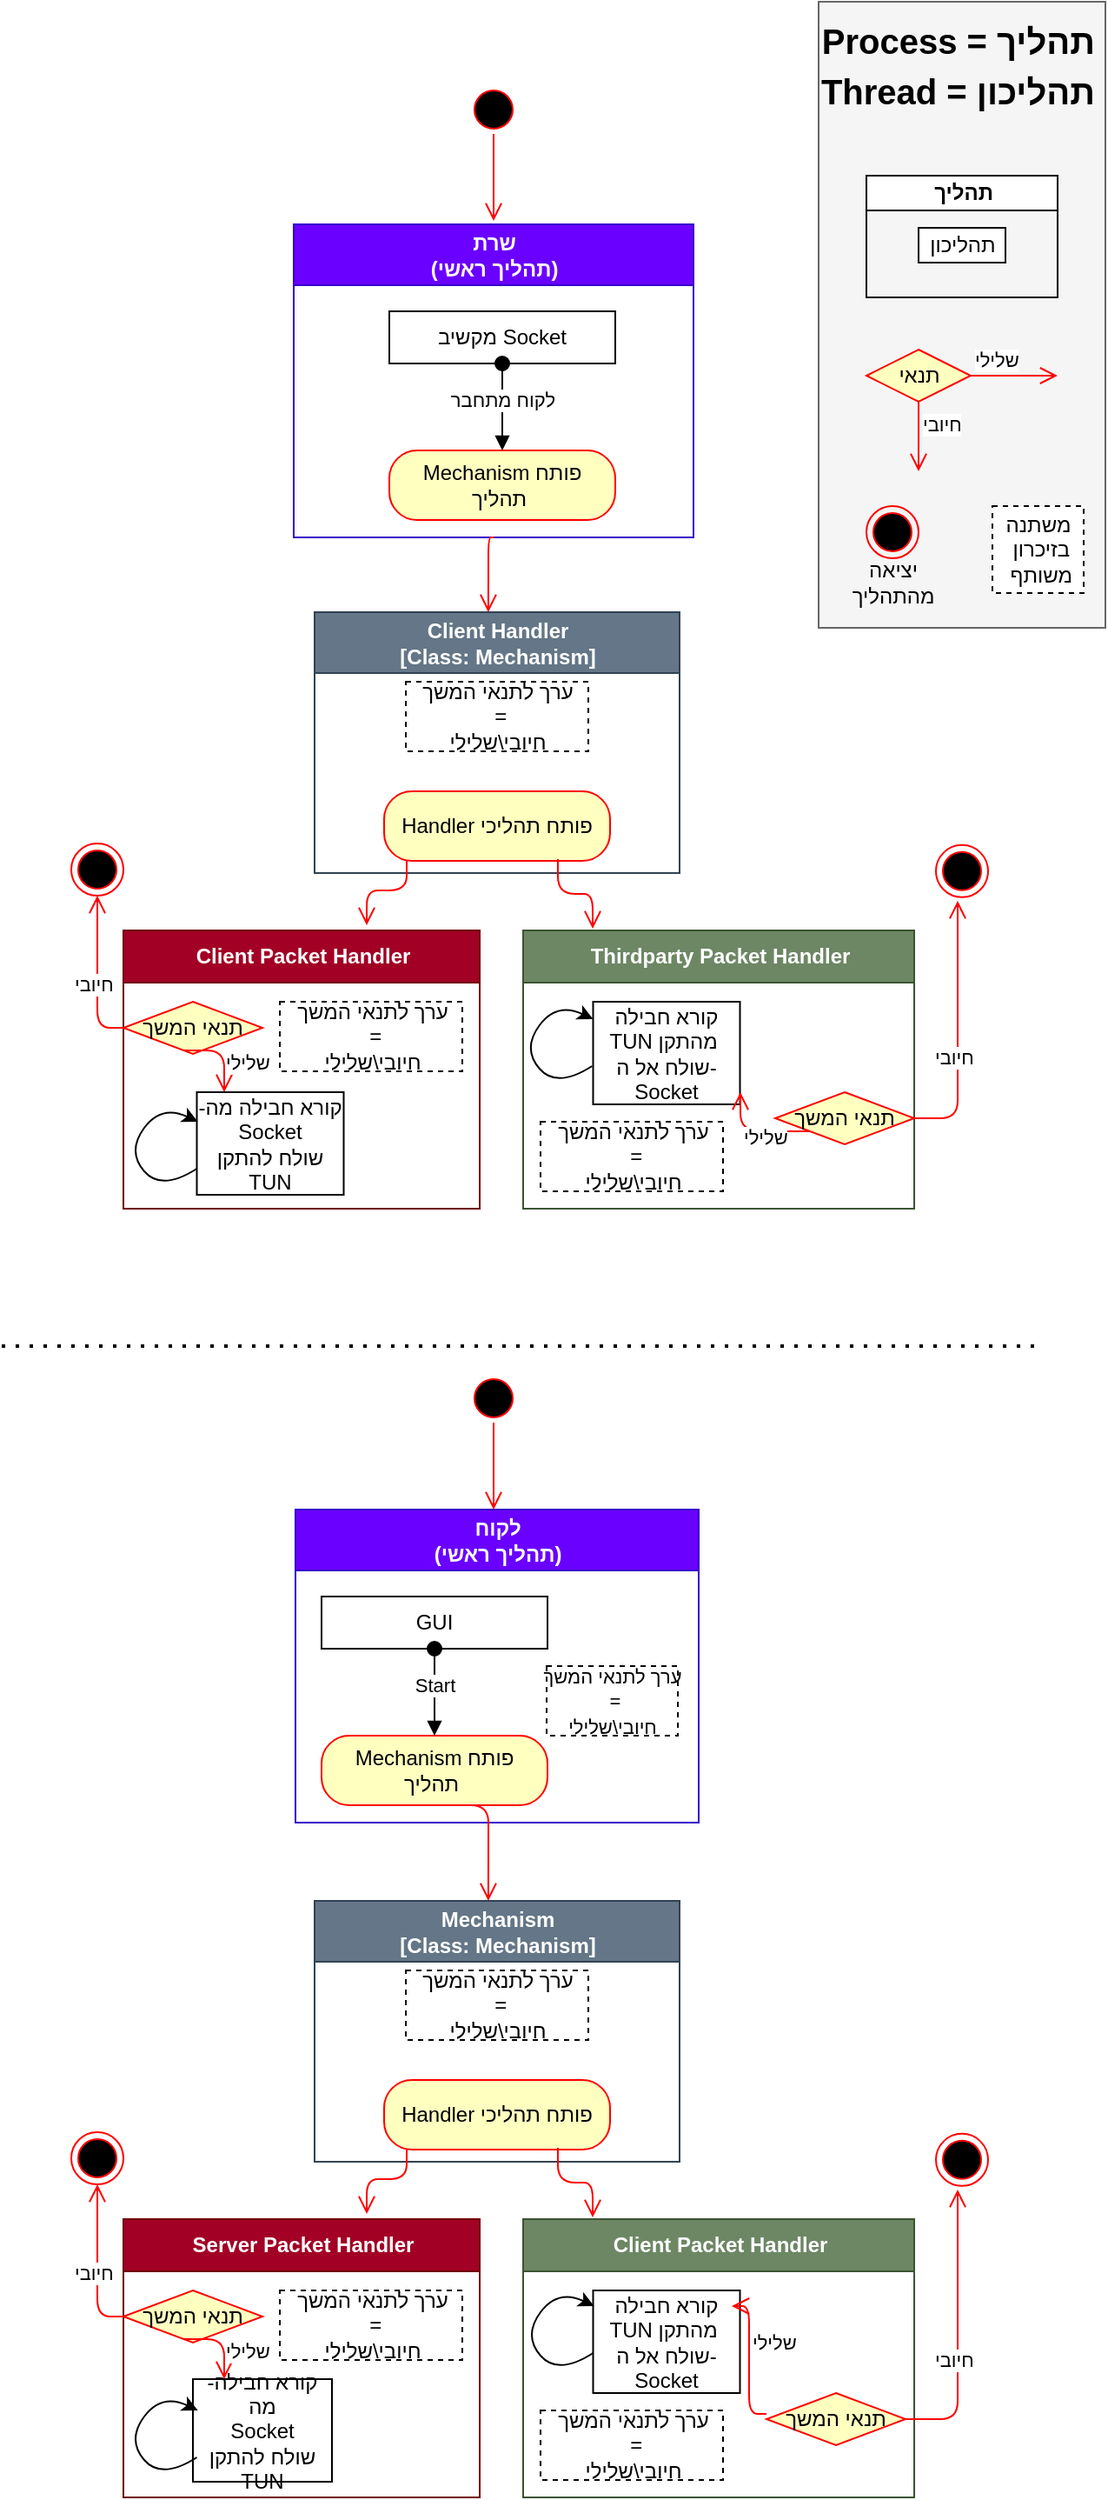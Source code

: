 <mxfile version="14.6.13" type="device"><diagram name="Page-1" id="e7e014a7-5840-1c2e-5031-d8a46d1fe8dd"><mxGraphModel dx="1091" dy="853" grid="1" gridSize="10" guides="1" tooltips="1" connect="1" arrows="1" fold="1" page="1" pageScale="1" pageWidth="1169" pageHeight="826" background="#ffffff" math="0" shadow="0"><root><mxCell id="0"/><mxCell id="1" parent="0"/><mxCell id="w6zdhf6PRss2zry4zeT3-67" value="Client Handler&lt;br&gt;[Class: Mechanism]" style="swimlane;html=1;startSize=35;horizontal=1;containerType=tree;newEdgeStyle={&quot;edgeStyle&quot;:&quot;elbowEdgeStyle&quot;,&quot;startArrow&quot;:&quot;none&quot;,&quot;endArrow&quot;:&quot;none&quot;};fillColor=#647687;strokeColor=#314354;fontColor=#ffffff;" parent="1" vertex="1"><mxGeometry x="560" y="404" width="210" height="150" as="geometry"/></mxCell><mxCell id="w6zdhf6PRss2zry4zeT3-154" value="ערך לתנאי המשך&lt;br&gt;&amp;nbsp;= &lt;br&gt;חיובי\שלילי" style="fontStyle=0;dashed=1;align=center;html=1;" parent="w6zdhf6PRss2zry4zeT3-67" vertex="1"><mxGeometry x="52.5" y="40" width="105" height="40" as="geometry"/></mxCell><mxCell id="w6zdhf6PRss2zry4zeT3-161" value="Handler פותח תהליכי" style="rounded=1;whiteSpace=wrap;html=1;arcSize=40;fontColor=#000000;fillColor=#ffffc0;strokeColor=#ff0000;align=center;" parent="w6zdhf6PRss2zry4zeT3-67" vertex="1"><mxGeometry x="40" y="103" width="130" height="40" as="geometry"/></mxCell><mxCell id="w6zdhf6PRss2zry4zeT3-101" value="שרת&lt;br&gt;(תהליך ראשי)" style="swimlane;html=1;startSize=35;horizontal=1;containerType=tree;newEdgeStyle={&quot;edgeStyle&quot;:&quot;elbowEdgeStyle&quot;,&quot;startArrow&quot;:&quot;none&quot;,&quot;endArrow&quot;:&quot;none&quot;};fillColor=#6a00ff;strokeColor=#3700CC;fontColor=#ffffff;" parent="1" vertex="1"><mxGeometry x="548" y="181" width="230" height="180" as="geometry"/></mxCell><mxCell id="w6zdhf6PRss2zry4zeT3-59" value="מקשיב&amp;nbsp;Socket&lt;br&gt;" style="whiteSpace=wrap;html=1;" parent="w6zdhf6PRss2zry4zeT3-101" vertex="1"><mxGeometry x="55" y="50" width="130" height="30" as="geometry"/></mxCell><mxCell id="w6zdhf6PRss2zry4zeT3-128" value="Mechanism פותח תהליך&amp;nbsp;" style="rounded=1;whiteSpace=wrap;html=1;arcSize=40;fontColor=#000000;fillColor=#ffffc0;strokeColor=#ff0000;align=center;" parent="w6zdhf6PRss2zry4zeT3-101" vertex="1"><mxGeometry x="55.0" y="130" width="130" height="40" as="geometry"/></mxCell><mxCell id="w6zdhf6PRss2zry4zeT3-173" value="לקוח מתחבר" style="html=1;verticalAlign=bottom;startArrow=oval;startFill=1;endArrow=block;startSize=8;exitX=0.5;exitY=1;exitDx=0;exitDy=0;" parent="w6zdhf6PRss2zry4zeT3-101" source="w6zdhf6PRss2zry4zeT3-59" target="w6zdhf6PRss2zry4zeT3-128" edge="1"><mxGeometry x="0.2" width="60" relative="1" as="geometry"><mxPoint x="300" y="200" as="sourcePoint"/><mxPoint x="112" y="130" as="targetPoint"/><mxPoint as="offset"/></mxGeometry></mxCell><mxCell id="w6zdhf6PRss2zry4zeT3-108" value="Client Packet Handler" style="swimlane;html=1;startSize=30;horizontal=1;containerType=tree;newEdgeStyle={&quot;edgeStyle&quot;:&quot;elbowEdgeStyle&quot;,&quot;startArrow&quot;:&quot;none&quot;,&quot;endArrow&quot;:&quot;none&quot;};fillColor=#a20025;strokeColor=#6F0000;fontColor=#ffffff;" parent="1" vertex="1"><mxGeometry x="450" y="587" width="205" height="160" as="geometry"/></mxCell><mxCell id="w6zdhf6PRss2zry4zeT3-123" value="-קורא חבילה מה&lt;br&gt;Socket&lt;br&gt;שולח להתקן TUN" style="rounded=0;whiteSpace=wrap;html=1;align=center;" parent="w6zdhf6PRss2zry4zeT3-108" vertex="1"><mxGeometry x="42.25" y="93" width="84.5" height="59" as="geometry"/></mxCell><mxCell id="w6zdhf6PRss2zry4zeT3-124" value="" style="curved=1;endArrow=classic;html=1;exitX=0;exitY=1;exitDx=0;exitDy=0;" parent="w6zdhf6PRss2zry4zeT3-108" edge="1"><mxGeometry width="50" height="50" relative="1" as="geometry"><mxPoint x="42.25" y="137" as="sourcePoint"/><mxPoint x="42.833" y="110" as="targetPoint"/><Array as="points"><mxPoint x="22" y="150"/><mxPoint x="2" y="127"/><mxPoint x="22" y="100"/></Array></mxGeometry></mxCell><mxCell id="w6zdhf6PRss2zry4zeT3-127" value="ערך לתנאי המשך&lt;br&gt;&amp;nbsp;= &lt;br&gt;חיובי\שלילי" style="fontStyle=0;dashed=1;align=center;html=1;" parent="w6zdhf6PRss2zry4zeT3-108" vertex="1"><mxGeometry x="90" y="41" width="105" height="40" as="geometry"/></mxCell><mxCell id="w6zdhf6PRss2zry4zeT3-134" value="תנאי המשך" style="rhombus;whiteSpace=wrap;html=1;fillColor=#ffffc0;strokeColor=#ff0000;align=center;" parent="w6zdhf6PRss2zry4zeT3-108" vertex="1"><mxGeometry y="41" width="80" height="30" as="geometry"/></mxCell><mxCell id="w6zdhf6PRss2zry4zeT3-135" value="חיובי" style="edgeStyle=orthogonalEdgeStyle;html=1;align=left;verticalAlign=bottom;endArrow=open;endSize=8;strokeColor=#ff0000;" parent="w6zdhf6PRss2zry4zeT3-108" edge="1"><mxGeometry x="-0.319" y="15" relative="1" as="geometry"><mxPoint x="-15" y="-20" as="targetPoint"/><mxPoint y="56" as="sourcePoint"/><Array as="points"><mxPoint x="-15" y="56"/></Array><mxPoint as="offset"/></mxGeometry></mxCell><mxCell id="w6zdhf6PRss2zry4zeT3-136" value="שלילי" style="edgeStyle=orthogonalEdgeStyle;html=1;align=left;verticalAlign=top;endArrow=open;endSize=8;strokeColor=#ff0000;" parent="w6zdhf6PRss2zry4zeT3-108" edge="1"><mxGeometry x="-0.064" y="6" relative="1" as="geometry"><mxPoint x="58" y="93" as="targetPoint"/><mxPoint x="35" y="69" as="sourcePoint"/><Array as="points"><mxPoint x="58" y="69"/></Array><mxPoint as="offset"/></mxGeometry></mxCell><mxCell id="w6zdhf6PRss2zry4zeT3-114" value="Thirdparty Packet Handler" style="swimlane;html=1;startSize=30;horizontal=1;containerType=tree;newEdgeStyle={&quot;edgeStyle&quot;:&quot;elbowEdgeStyle&quot;,&quot;startArrow&quot;:&quot;none&quot;,&quot;endArrow&quot;:&quot;none&quot;};fillColor=#6d8764;strokeColor=#3A5431;fontColor=#ffffff;" parent="1" vertex="1"><mxGeometry x="680" y="587" width="225" height="160" as="geometry"/></mxCell><mxCell id="w6zdhf6PRss2zry4zeT3-125" value="קורא חבילה &lt;br&gt;TUN מהתקן&amp;nbsp;&lt;br&gt;שולח אל ה-Socket" style="rounded=0;whiteSpace=wrap;html=1;align=center;" parent="w6zdhf6PRss2zry4zeT3-114" vertex="1"><mxGeometry x="40.25" y="41" width="84.5" height="59" as="geometry"/></mxCell><mxCell id="w6zdhf6PRss2zry4zeT3-126" value="" style="curved=1;endArrow=classic;html=1;exitX=0;exitY=1;exitDx=0;exitDy=0;" parent="w6zdhf6PRss2zry4zeT3-114" edge="1"><mxGeometry width="50" height="50" relative="1" as="geometry"><mxPoint x="39.67" y="78" as="sourcePoint"/><mxPoint x="40.253" y="51" as="targetPoint"/><Array as="points"><mxPoint x="19.42" y="91"/><mxPoint x="-0.58" y="68"/><mxPoint x="19.42" y="41"/></Array></mxGeometry></mxCell><mxCell id="w6zdhf6PRss2zry4zeT3-143" value="ערך לתנאי המשך&lt;br&gt;&amp;nbsp;= &lt;br&gt;חיובי\שלילי" style="fontStyle=0;dashed=1;align=center;html=1;" parent="w6zdhf6PRss2zry4zeT3-114" vertex="1"><mxGeometry x="10" y="110" width="105" height="40" as="geometry"/></mxCell><mxCell id="w6zdhf6PRss2zry4zeT3-144" value="תנאי המשך" style="rhombus;whiteSpace=wrap;html=1;fillColor=#ffffc0;strokeColor=#ff0000;align=center;" parent="w6zdhf6PRss2zry4zeT3-114" vertex="1"><mxGeometry x="145" y="93" width="80" height="30" as="geometry"/></mxCell><mxCell id="w6zdhf6PRss2zry4zeT3-152" value="שלילי" style="edgeStyle=orthogonalEdgeStyle;html=1;align=left;verticalAlign=bottom;endArrow=open;endSize=8;strokeColor=#ff0000;exitX=0;exitY=1;exitDx=0;exitDy=0;" parent="w6zdhf6PRss2zry4zeT3-114" source="w6zdhf6PRss2zry4zeT3-144" edge="1"><mxGeometry x="0.446" y="18" relative="1" as="geometry"><mxPoint x="125" y="93" as="targetPoint"/><mxPoint x="140" y="115" as="sourcePoint"/><Array as="points"><mxPoint x="160" y="115"/><mxPoint x="125" y="115"/></Array><mxPoint x="18" y="18" as="offset"/></mxGeometry></mxCell><mxCell id="w6zdhf6PRss2zry4zeT3-129" value="" style="edgeStyle=orthogonalEdgeStyle;html=1;verticalAlign=bottom;endArrow=open;endSize=8;strokeColor=#ff0000;entryX=0.476;entryY=0;entryDx=0;entryDy=0;entryPerimeter=0;exitX=0.5;exitY=1;exitDx=0;exitDy=0;" parent="1" source="w6zdhf6PRss2zry4zeT3-101" target="w6zdhf6PRss2zry4zeT3-67" edge="1"><mxGeometry relative="1" as="geometry"><mxPoint x="641" y="394" as="targetPoint"/><mxPoint x="660" y="374" as="sourcePoint"/><Array as="points"><mxPoint x="660" y="361"/></Array></mxGeometry></mxCell><mxCell id="w6zdhf6PRss2zry4zeT3-132" value="" style="ellipse;html=1;shape=startState;fillColor=#000000;strokeColor=#ff0000;align=center;" parent="1" vertex="1"><mxGeometry x="648" y="100" width="30" height="30" as="geometry"/></mxCell><mxCell id="w6zdhf6PRss2zry4zeT3-133" value="" style="edgeStyle=orthogonalEdgeStyle;html=1;verticalAlign=bottom;endArrow=open;endSize=8;strokeColor=#ff0000;" parent="1" edge="1"><mxGeometry relative="1" as="geometry"><mxPoint x="663" y="179" as="targetPoint"/><mxPoint x="663" y="129" as="sourcePoint"/><Array as="points"><mxPoint x="663" y="179"/></Array></mxGeometry></mxCell><mxCell id="w6zdhf6PRss2zry4zeT3-137" value="" style="ellipse;html=1;shape=endState;fillColor=#000000;strokeColor=#ff0000;align=center;" parent="1" vertex="1"><mxGeometry x="420" y="537" width="30" height="30" as="geometry"/></mxCell><mxCell id="w6zdhf6PRss2zry4zeT3-145" value="חיובי" style="edgeStyle=orthogonalEdgeStyle;html=1;align=left;verticalAlign=bottom;endArrow=open;endSize=8;strokeColor=#ff0000;exitX=1;exitY=0.5;exitDx=0;exitDy=0;" parent="1" source="w6zdhf6PRss2zry4zeT3-144" edge="1"><mxGeometry x="-0.319" y="15" relative="1" as="geometry"><mxPoint x="930" y="570" as="targetPoint"/><mxPoint x="910" y="646" as="sourcePoint"/><Array as="points"><mxPoint x="930" y="695"/></Array><mxPoint as="offset"/></mxGeometry></mxCell><mxCell id="w6zdhf6PRss2zry4zeT3-146" value="" style="ellipse;html=1;shape=endState;fillColor=#000000;strokeColor=#ff0000;align=center;" parent="1" vertex="1"><mxGeometry x="917.5" y="537.93" width="30" height="30" as="geometry"/></mxCell><mxCell id="w6zdhf6PRss2zry4zeT3-163" value="" style="edgeStyle=orthogonalEdgeStyle;html=1;verticalAlign=bottom;endArrow=open;endSize=8;strokeColor=#ff0000;" parent="1" source="w6zdhf6PRss2zry4zeT3-161" edge="1"><mxGeometry relative="1" as="geometry"><mxPoint x="590" y="584" as="targetPoint"/><mxPoint x="330" y="469" as="sourcePoint"/><Array as="points"><mxPoint x="613" y="564"/><mxPoint x="590" y="564"/></Array></mxGeometry></mxCell><mxCell id="w6zdhf6PRss2zry4zeT3-165" value="" style="edgeStyle=orthogonalEdgeStyle;html=1;verticalAlign=bottom;endArrow=open;endSize=8;strokeColor=#ff0000;exitX=0.769;exitY=0.925;exitDx=0;exitDy=0;exitPerimeter=0;" parent="1" edge="1"><mxGeometry relative="1" as="geometry"><mxPoint x="720" y="586" as="targetPoint"/><mxPoint x="699.97" y="546" as="sourcePoint"/><Array as="points"><mxPoint x="700" y="566"/><mxPoint x="720" y="566"/></Array></mxGeometry></mxCell><mxCell id="w6zdhf6PRss2zry4zeT3-174" value="" style="rounded=0;whiteSpace=wrap;html=1;align=center;fillColor=#f5f5f5;strokeColor=#666666;fontColor=#333333;" parent="1" vertex="1"><mxGeometry x="850" y="53" width="165" height="360" as="geometry"/></mxCell><mxCell id="w6zdhf6PRss2zry4zeT3-175" value="&lt;font style=&quot;font-size: 20px&quot;&gt;Process = תהליך&lt;br&gt;Thread = תהליכון&lt;/font&gt;" style="text;strokeColor=none;fillColor=none;html=1;fontSize=24;fontStyle=1;verticalAlign=middle;align=right;" parent="1" vertex="1"><mxGeometry x="850" y="53" width="160" height="71" as="geometry"/></mxCell><mxCell id="w6zdhf6PRss2zry4zeT3-176" value="תהליך" style="swimlane;html=1;startSize=20;horizontal=1;containerType=tree;newEdgeStyle={&quot;edgeStyle&quot;:&quot;elbowEdgeStyle&quot;,&quot;startArrow&quot;:&quot;none&quot;,&quot;endArrow&quot;:&quot;none&quot;};" parent="1" vertex="1"><mxGeometry x="877.5" y="153" width="110" height="70" as="geometry"/></mxCell><mxCell id="w6zdhf6PRss2zry4zeT3-177" value="תהליכון" style="rounded=0;whiteSpace=wrap;html=1;align=center;" parent="w6zdhf6PRss2zry4zeT3-176" vertex="1"><mxGeometry x="30" y="30" width="50" height="20" as="geometry"/></mxCell><mxCell id="w6zdhf6PRss2zry4zeT3-178" value="תנאי" style="rhombus;whiteSpace=wrap;html=1;fillColor=#ffffc0;strokeColor=#ff0000;align=center;" parent="1" vertex="1"><mxGeometry x="877.5" y="253" width="60" height="30" as="geometry"/></mxCell><mxCell id="w6zdhf6PRss2zry4zeT3-179" value="שלילי" style="edgeStyle=orthogonalEdgeStyle;html=1;align=left;verticalAlign=bottom;endArrow=open;endSize=8;strokeColor=#ff0000;" parent="1" source="w6zdhf6PRss2zry4zeT3-178" edge="1"><mxGeometry x="-1" relative="1" as="geometry"><mxPoint x="987.5" y="268" as="targetPoint"/><Array as="points"><mxPoint x="977.5" y="268"/><mxPoint x="977.5" y="268"/></Array></mxGeometry></mxCell><mxCell id="w6zdhf6PRss2zry4zeT3-180" value="חיובי" style="edgeStyle=orthogonalEdgeStyle;html=1;align=left;verticalAlign=top;endArrow=open;endSize=8;strokeColor=#ff0000;" parent="1" source="w6zdhf6PRss2zry4zeT3-178" edge="1"><mxGeometry x="-1" relative="1" as="geometry"><mxPoint x="907.5" y="323" as="targetPoint"/><Array as="points"><mxPoint x="907.5" y="293"/><mxPoint x="907.5" y="293"/></Array></mxGeometry></mxCell><mxCell id="w6zdhf6PRss2zry4zeT3-181" value="משתנה&lt;br&gt;&amp;nbsp;בזיכרון&lt;br&gt;&amp;nbsp;משותף" style="fontStyle=0;dashed=1;align=center;html=1;" parent="1" vertex="1"><mxGeometry x="950" y="343" width="52.5" height="50" as="geometry"/></mxCell><mxCell id="w6zdhf6PRss2zry4zeT3-182" value="" style="ellipse;html=1;shape=endState;fillColor=#000000;strokeColor=#ff0000;align=center;" parent="1" vertex="1"><mxGeometry x="877.5" y="343" width="30" height="30" as="geometry"/></mxCell><mxCell id="w6zdhf6PRss2zry4zeT3-183" value="יציאה מהתהליך" style="text;html=1;strokeColor=none;fillColor=none;align=center;verticalAlign=middle;whiteSpace=wrap;rounded=0;" parent="1" vertex="1"><mxGeometry x="872.5" y="377" width="40" height="20" as="geometry"/></mxCell><mxCell id="w6zdhf6PRss2zry4zeT3-184" value="Mechanism&lt;br&gt;[Class: Mechanism]" style="swimlane;html=1;startSize=35;horizontal=1;containerType=tree;newEdgeStyle={&quot;edgeStyle&quot;:&quot;elbowEdgeStyle&quot;,&quot;startArrow&quot;:&quot;none&quot;,&quot;endArrow&quot;:&quot;none&quot;};fillColor=#647687;strokeColor=#314354;fontColor=#ffffff;" parent="1" vertex="1"><mxGeometry x="560" y="1145" width="210" height="150" as="geometry"/></mxCell><mxCell id="w6zdhf6PRss2zry4zeT3-185" value="ערך לתנאי המשך&lt;br&gt;&amp;nbsp;= &lt;br&gt;חיובי\שלילי" style="fontStyle=0;dashed=1;align=center;html=1;" parent="w6zdhf6PRss2zry4zeT3-184" vertex="1"><mxGeometry x="52.5" y="40" width="105" height="40" as="geometry"/></mxCell><mxCell id="w6zdhf6PRss2zry4zeT3-186" value="Handler פותח תהליכי" style="rounded=1;whiteSpace=wrap;html=1;arcSize=40;fontColor=#000000;fillColor=#ffffc0;strokeColor=#ff0000;align=center;" parent="w6zdhf6PRss2zry4zeT3-184" vertex="1"><mxGeometry x="40" y="103" width="130" height="40" as="geometry"/></mxCell><mxCell id="w6zdhf6PRss2zry4zeT3-187" value="לקוח&lt;br&gt;(תהליך ראשי)" style="swimlane;html=1;startSize=35;horizontal=1;containerType=tree;newEdgeStyle={&quot;edgeStyle&quot;:&quot;elbowEdgeStyle&quot;,&quot;startArrow&quot;:&quot;none&quot;,&quot;endArrow&quot;:&quot;none&quot;};fillColor=#6a00ff;strokeColor=#3700CC;fontColor=#ffffff;" parent="1" vertex="1"><mxGeometry x="549" y="920" width="232" height="180" as="geometry"/></mxCell><mxCell id="w6zdhf6PRss2zry4zeT3-188" value="GUI" style="whiteSpace=wrap;html=1;" parent="w6zdhf6PRss2zry4zeT3-187" vertex="1"><mxGeometry x="15" y="50" width="130" height="30" as="geometry"/></mxCell><mxCell id="w6zdhf6PRss2zry4zeT3-189" value="Mechanism פותח תהליך&amp;nbsp;" style="rounded=1;whiteSpace=wrap;html=1;arcSize=40;fontColor=#000000;fillColor=#ffffc0;strokeColor=#ff0000;align=center;" parent="w6zdhf6PRss2zry4zeT3-187" vertex="1"><mxGeometry x="15.0" y="130" width="130" height="40" as="geometry"/></mxCell><mxCell id="w6zdhf6PRss2zry4zeT3-190" value="Start" style="html=1;verticalAlign=bottom;startArrow=oval;startFill=1;endArrow=block;startSize=8;exitX=0.5;exitY=1;exitDx=0;exitDy=0;" parent="w6zdhf6PRss2zry4zeT3-187" source="w6zdhf6PRss2zry4zeT3-188" target="w6zdhf6PRss2zry4zeT3-189" edge="1"><mxGeometry x="0.2" width="60" relative="1" as="geometry"><mxPoint x="300" y="200" as="sourcePoint"/><mxPoint x="112" y="130" as="targetPoint"/><mxPoint as="offset"/></mxGeometry></mxCell><mxCell id="w6zdhf6PRss2zry4zeT3-212" value="&lt;font style=&quot;font-size: 11px&quot;&gt;ערך לתנאי המשך&lt;br&gt;&amp;nbsp;= &lt;br&gt;חיובי\שלילי&lt;/font&gt;" style="fontStyle=0;dashed=1;align=center;html=1;" parent="w6zdhf6PRss2zry4zeT3-187" vertex="1"><mxGeometry x="144.5" y="90" width="75.5" height="40" as="geometry"/></mxCell><mxCell id="w6zdhf6PRss2zry4zeT3-191" value="Server Packet Handler" style="swimlane;html=1;startSize=30;horizontal=1;containerType=tree;newEdgeStyle={&quot;edgeStyle&quot;:&quot;elbowEdgeStyle&quot;,&quot;startArrow&quot;:&quot;none&quot;,&quot;endArrow&quot;:&quot;none&quot;};fillColor=#a20025;strokeColor=#6F0000;fontColor=#ffffff;" parent="1" vertex="1"><mxGeometry x="450" y="1328" width="205" height="160" as="geometry"/></mxCell><mxCell id="w6zdhf6PRss2zry4zeT3-192" value="-קורא חבילה מה&lt;br&gt;Socket&lt;br&gt;שולח להתקן TUN" style="rounded=0;whiteSpace=wrap;html=1;align=center;" parent="w6zdhf6PRss2zry4zeT3-191" vertex="1"><mxGeometry x="40" y="92" width="80" height="59" as="geometry"/></mxCell><mxCell id="w6zdhf6PRss2zry4zeT3-193" value="" style="curved=1;endArrow=classic;html=1;exitX=0;exitY=1;exitDx=0;exitDy=0;" parent="w6zdhf6PRss2zry4zeT3-191" edge="1"><mxGeometry width="50" height="50" relative="1" as="geometry"><mxPoint x="42.25" y="137" as="sourcePoint"/><mxPoint x="42.833" y="110" as="targetPoint"/><Array as="points"><mxPoint x="22" y="150"/><mxPoint x="2" y="127"/><mxPoint x="22" y="100"/></Array></mxGeometry></mxCell><mxCell id="w6zdhf6PRss2zry4zeT3-194" value="ערך לתנאי המשך&lt;br&gt;&amp;nbsp;= &lt;br&gt;חיובי\שלילי" style="fontStyle=0;dashed=1;align=center;html=1;" parent="w6zdhf6PRss2zry4zeT3-191" vertex="1"><mxGeometry x="90" y="41" width="105" height="40" as="geometry"/></mxCell><mxCell id="w6zdhf6PRss2zry4zeT3-195" value="תנאי המשך" style="rhombus;whiteSpace=wrap;html=1;fillColor=#ffffc0;strokeColor=#ff0000;align=center;" parent="w6zdhf6PRss2zry4zeT3-191" vertex="1"><mxGeometry y="41" width="80" height="30" as="geometry"/></mxCell><mxCell id="w6zdhf6PRss2zry4zeT3-196" value="חיובי" style="edgeStyle=orthogonalEdgeStyle;html=1;align=left;verticalAlign=bottom;endArrow=open;endSize=8;strokeColor=#ff0000;" parent="w6zdhf6PRss2zry4zeT3-191" edge="1"><mxGeometry x="-0.319" y="15" relative="1" as="geometry"><mxPoint x="-15" y="-20" as="targetPoint"/><mxPoint y="56" as="sourcePoint"/><Array as="points"><mxPoint x="-15" y="56"/></Array><mxPoint as="offset"/></mxGeometry></mxCell><mxCell id="w6zdhf6PRss2zry4zeT3-197" value="שלילי" style="edgeStyle=orthogonalEdgeStyle;html=1;align=left;verticalAlign=top;endArrow=open;endSize=8;strokeColor=#ff0000;" parent="w6zdhf6PRss2zry4zeT3-191" edge="1"><mxGeometry x="-0.064" y="6" relative="1" as="geometry"><mxPoint x="58" y="92" as="targetPoint"/><mxPoint x="35" y="69" as="sourcePoint"/><Array as="points"><mxPoint x="58" y="69"/></Array><mxPoint as="offset"/></mxGeometry></mxCell><mxCell id="w6zdhf6PRss2zry4zeT3-198" value="Client Packet Handler" style="swimlane;html=1;startSize=30;horizontal=1;containerType=tree;newEdgeStyle={&quot;edgeStyle&quot;:&quot;elbowEdgeStyle&quot;,&quot;startArrow&quot;:&quot;none&quot;,&quot;endArrow&quot;:&quot;none&quot;};fillColor=#6d8764;strokeColor=#3A5431;fontColor=#ffffff;" parent="1" vertex="1"><mxGeometry x="680" y="1328" width="225" height="160" as="geometry"/></mxCell><mxCell id="w6zdhf6PRss2zry4zeT3-199" value="קורא חבילה&lt;br&gt;TUN מהתקן&amp;nbsp;&lt;br&gt;שולח אל ה-Socket" style="rounded=0;whiteSpace=wrap;html=1;align=center;" parent="w6zdhf6PRss2zry4zeT3-198" vertex="1"><mxGeometry x="40.25" y="41" width="84.5" height="59" as="geometry"/></mxCell><mxCell id="w6zdhf6PRss2zry4zeT3-200" value="" style="curved=1;endArrow=classic;html=1;exitX=0;exitY=1;exitDx=0;exitDy=0;" parent="w6zdhf6PRss2zry4zeT3-198" edge="1"><mxGeometry width="50" height="50" relative="1" as="geometry"><mxPoint x="40.25" y="77" as="sourcePoint"/><mxPoint x="40.833" y="50" as="targetPoint"/><Array as="points"><mxPoint x="20" y="90"/><mxPoint y="67"/><mxPoint x="20" y="40"/></Array></mxGeometry></mxCell><mxCell id="w6zdhf6PRss2zry4zeT3-201" value="ערך לתנאי המשך&lt;br&gt;&amp;nbsp;= &lt;br&gt;חיובי\שלילי" style="fontStyle=0;dashed=1;align=center;html=1;" parent="w6zdhf6PRss2zry4zeT3-198" vertex="1"><mxGeometry x="10" y="110" width="105" height="40" as="geometry"/></mxCell><mxCell id="w6zdhf6PRss2zry4zeT3-202" value="תנאי המשך" style="rhombus;whiteSpace=wrap;html=1;fillColor=#ffffc0;strokeColor=#ff0000;align=center;" parent="w6zdhf6PRss2zry4zeT3-198" vertex="1"><mxGeometry x="140" y="100" width="80" height="30" as="geometry"/></mxCell><mxCell id="w6zdhf6PRss2zry4zeT3-203" value="" style="edgeStyle=orthogonalEdgeStyle;html=1;verticalAlign=bottom;endArrow=open;endSize=8;strokeColor=#ff0000;entryX=0.476;entryY=0;entryDx=0;entryDy=0;entryPerimeter=0;exitX=0.5;exitY=1;exitDx=0;exitDy=0;" parent="1" source="w6zdhf6PRss2zry4zeT3-189" target="w6zdhf6PRss2zry4zeT3-184" edge="1"><mxGeometry relative="1" as="geometry"><mxPoint x="641" y="1135" as="targetPoint"/><mxPoint x="660" y="1115" as="sourcePoint"/><Array as="points"><mxPoint x="660" y="1090"/></Array></mxGeometry></mxCell><mxCell id="w6zdhf6PRss2zry4zeT3-204" value="" style="ellipse;html=1;shape=startState;fillColor=#000000;strokeColor=#ff0000;align=center;" parent="1" vertex="1"><mxGeometry x="648" y="841" width="30" height="30" as="geometry"/></mxCell><mxCell id="w6zdhf6PRss2zry4zeT3-205" value="" style="edgeStyle=orthogonalEdgeStyle;html=1;verticalAlign=bottom;endArrow=open;endSize=8;strokeColor=#ff0000;" parent="1" edge="1"><mxGeometry relative="1" as="geometry"><mxPoint x="663" y="920" as="targetPoint"/><mxPoint x="663" y="870" as="sourcePoint"/><Array as="points"><mxPoint x="663" y="920"/></Array></mxGeometry></mxCell><mxCell id="w6zdhf6PRss2zry4zeT3-206" value="" style="ellipse;html=1;shape=endState;fillColor=#000000;strokeColor=#ff0000;align=center;" parent="1" vertex="1"><mxGeometry x="420" y="1278" width="30" height="30" as="geometry"/></mxCell><mxCell id="w6zdhf6PRss2zry4zeT3-207" value="חיובי" style="edgeStyle=orthogonalEdgeStyle;html=1;align=left;verticalAlign=bottom;endArrow=open;endSize=8;strokeColor=#ff0000;exitX=1;exitY=0.5;exitDx=0;exitDy=0;" parent="1" source="w6zdhf6PRss2zry4zeT3-202" edge="1"><mxGeometry x="-0.319" y="15" relative="1" as="geometry"><mxPoint x="930" y="1311" as="targetPoint"/><mxPoint x="910" y="1387" as="sourcePoint"/><Array as="points"><mxPoint x="930" y="1443"/></Array><mxPoint as="offset"/></mxGeometry></mxCell><mxCell id="w6zdhf6PRss2zry4zeT3-208" value="" style="ellipse;html=1;shape=endState;fillColor=#000000;strokeColor=#ff0000;align=center;" parent="1" vertex="1"><mxGeometry x="917.5" y="1278.93" width="30" height="30" as="geometry"/></mxCell><mxCell id="w6zdhf6PRss2zry4zeT3-209" value="שלילי" style="edgeStyle=orthogonalEdgeStyle;html=1;align=left;verticalAlign=bottom;endArrow=open;endSize=8;strokeColor=#ff0000;" parent="1" edge="1"><mxGeometry x="0.02" relative="1" as="geometry"><mxPoint x="800" y="1378" as="targetPoint"/><mxPoint x="820" y="1440" as="sourcePoint"/><Array as="points"><mxPoint x="810" y="1440"/></Array><mxPoint as="offset"/></mxGeometry></mxCell><mxCell id="w6zdhf6PRss2zry4zeT3-210" value="" style="edgeStyle=orthogonalEdgeStyle;html=1;verticalAlign=bottom;endArrow=open;endSize=8;strokeColor=#ff0000;" parent="1" source="w6zdhf6PRss2zry4zeT3-186" edge="1"><mxGeometry relative="1" as="geometry"><mxPoint x="590" y="1325" as="targetPoint"/><mxPoint x="330" y="1210" as="sourcePoint"/><Array as="points"><mxPoint x="613" y="1305"/><mxPoint x="590" y="1305"/></Array></mxGeometry></mxCell><mxCell id="w6zdhf6PRss2zry4zeT3-211" value="" style="edgeStyle=orthogonalEdgeStyle;html=1;verticalAlign=bottom;endArrow=open;endSize=8;strokeColor=#ff0000;exitX=0.769;exitY=0.925;exitDx=0;exitDy=0;exitPerimeter=0;" parent="1" edge="1"><mxGeometry relative="1" as="geometry"><mxPoint x="720" y="1327" as="targetPoint"/><mxPoint x="699.97" y="1287" as="sourcePoint"/><Array as="points"><mxPoint x="700" y="1307"/><mxPoint x="720" y="1307"/></Array></mxGeometry></mxCell><mxCell id="w6zdhf6PRss2zry4zeT3-214" value="" style="endArrow=none;dashed=1;html=1;dashPattern=1 3;strokeWidth=2;" parent="1" edge="1"><mxGeometry width="50" height="50" relative="1" as="geometry"><mxPoint x="380" y="826" as="sourcePoint"/><mxPoint x="980" y="826" as="targetPoint"/></mxGeometry></mxCell></root></mxGraphModel></diagram></mxfile>